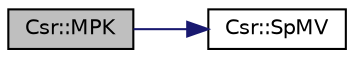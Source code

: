 digraph "Csr::MPK"
{
 // INTERACTIVE_SVG=YES
  edge [fontname="Helvetica",fontsize="10",labelfontname="Helvetica",labelfontsize="10"];
  node [fontname="Helvetica",fontsize="10",shape=record];
  rankdir="LR";
  Node5 [label="Csr::MPK",height=0.2,width=0.4,color="black", fillcolor="grey75", style="filled", fontcolor="black"];
  Node5 -> Node6 [color="midnightblue",fontsize="10",style="solid",fontname="Helvetica"];
  Node6 [label="Csr::SpMV",height=0.2,width=0.4,color="black", fillcolor="white", style="filled",URL="$classCsr.html#a426210bc389ac2e5d201747a49f649ee",tooltip="Execute an SpMV operation on the given vector and the value represented by ptr, col and val..."];
}
